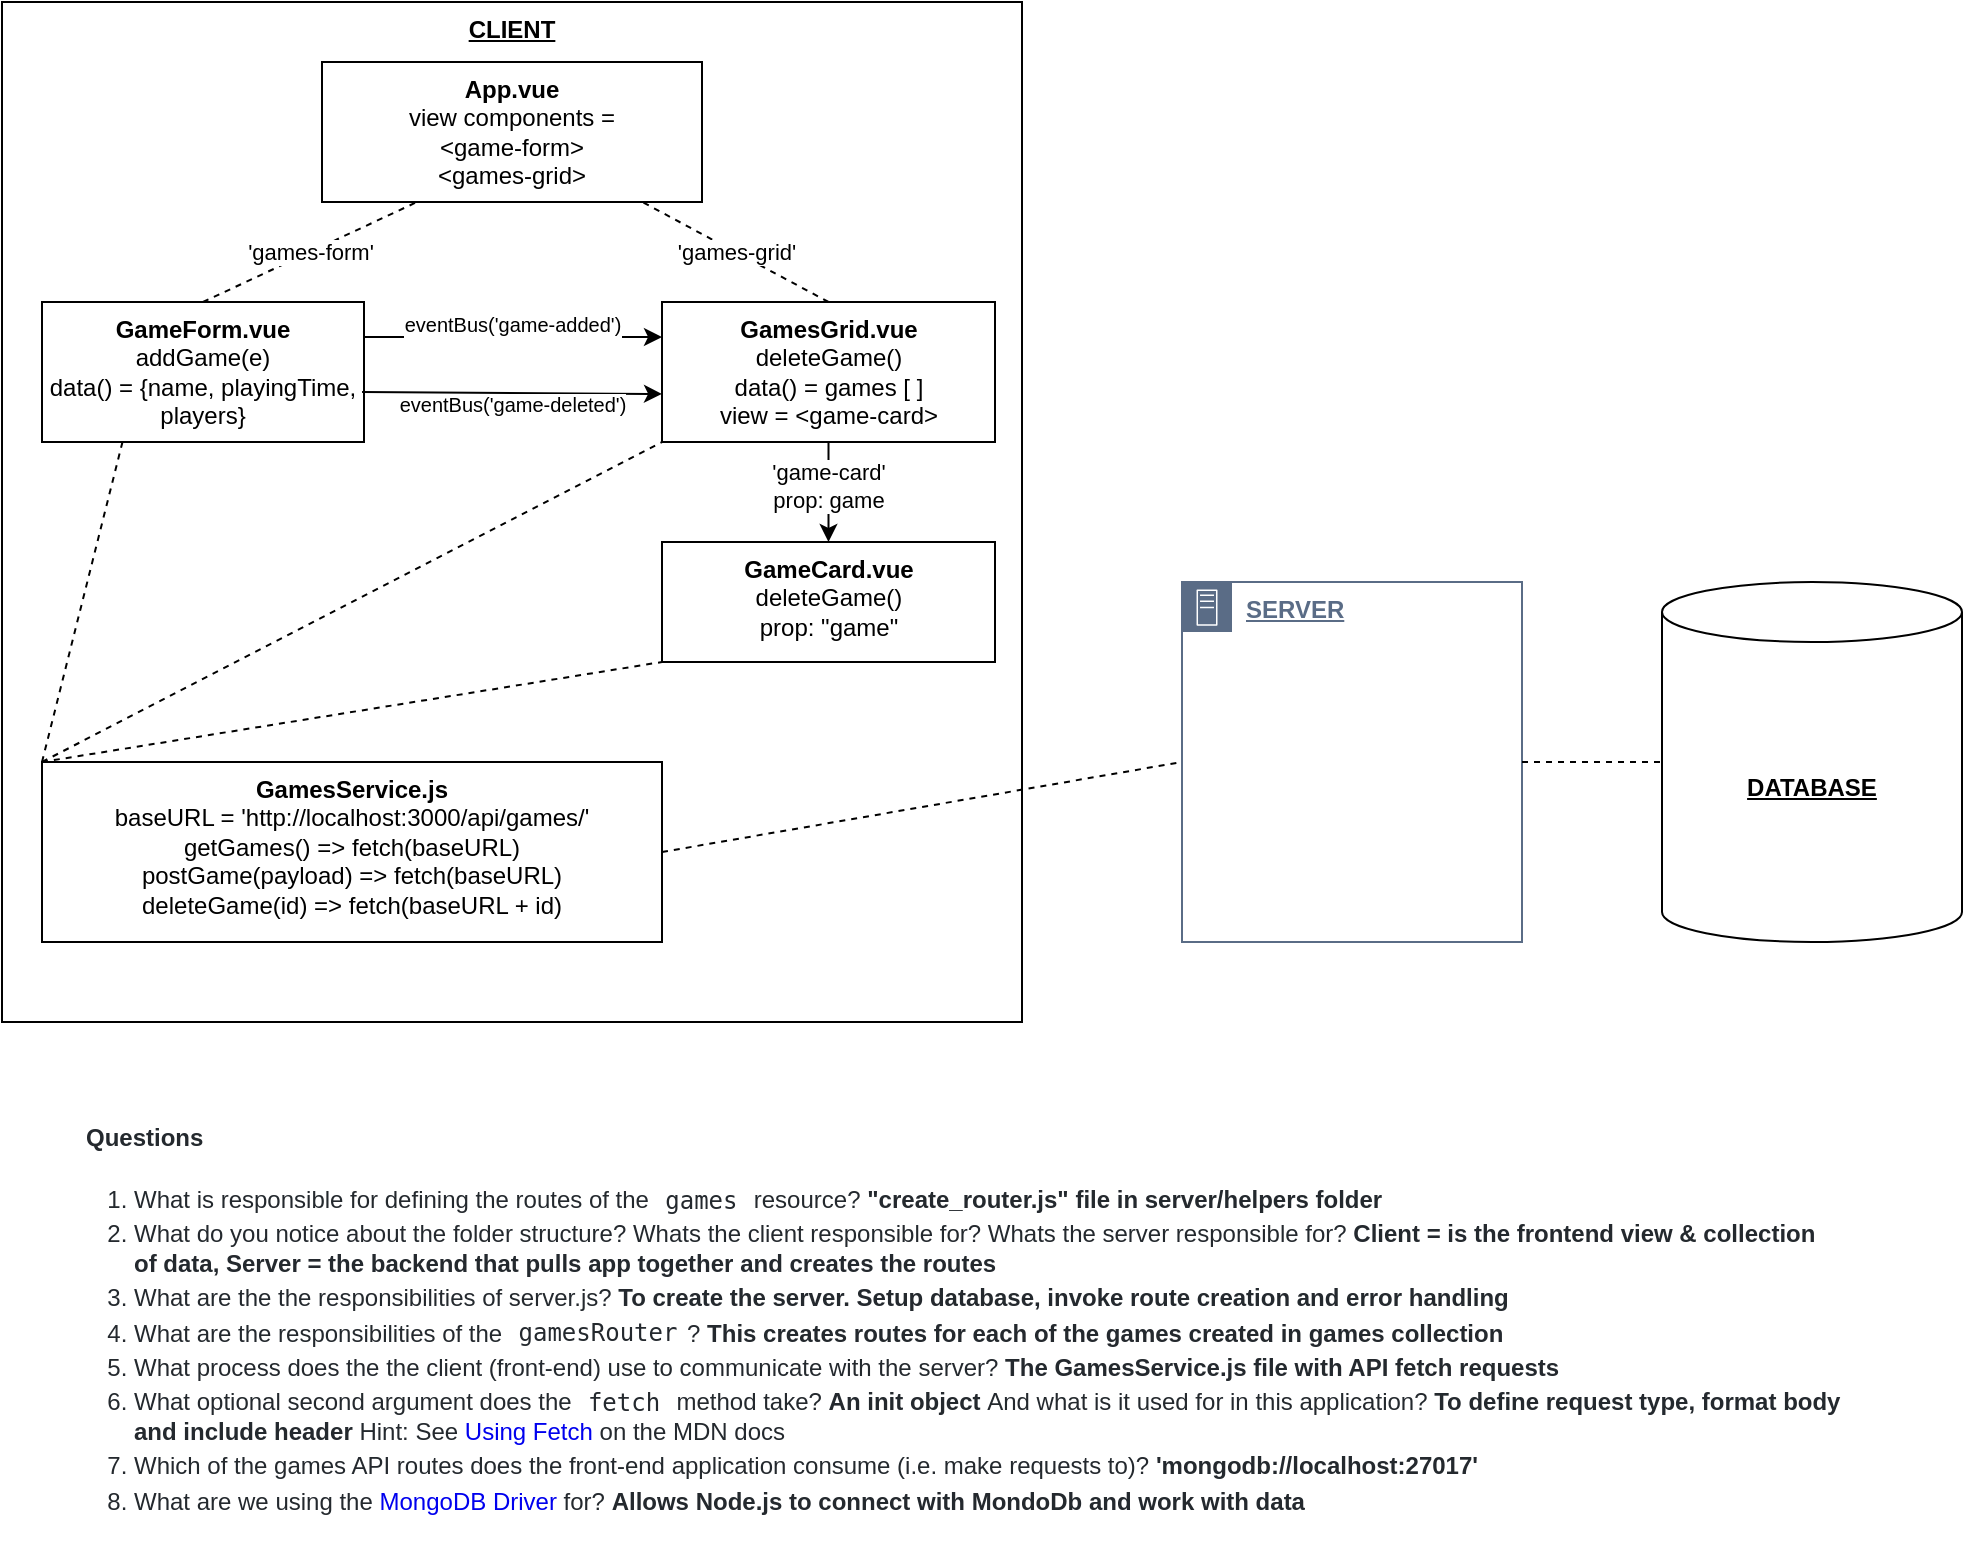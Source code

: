 <mxfile version="14.5.8" type="device"><diagram id="wfbpWMp2EgPoR7d545yY" name="Page-1"><mxGraphModel dx="1143" dy="491" grid="1" gridSize="10" guides="1" tooltips="1" connect="1" arrows="1" fold="1" page="1" pageScale="1" pageWidth="1654" pageHeight="1169" math="0" shadow="0"><root><mxCell id="0"/><mxCell id="1" parent="0"/><mxCell id="cquG18jTY_fCK1VSxbam-3" value="CLIENT" style="rounded=0;whiteSpace=wrap;html=1;verticalAlign=top;fontStyle=5" vertex="1" parent="1"><mxGeometry x="30" y="210" width="510" height="510" as="geometry"/></mxCell><mxCell id="cquG18jTY_fCK1VSxbam-4" value="&lt;b&gt;&lt;u&gt;DATABASE&lt;/u&gt;&lt;/b&gt;" style="shape=cylinder3;whiteSpace=wrap;html=1;boundedLbl=1;backgroundOutline=1;size=15;" vertex="1" parent="1"><mxGeometry x="860" y="500" width="150" height="180" as="geometry"/></mxCell><mxCell id="cquG18jTY_fCK1VSxbam-5" value="&lt;b&gt;&lt;u&gt;SERVER&lt;/u&gt;&lt;/b&gt;" style="points=[[0,0],[0.25,0],[0.5,0],[0.75,0],[1,0],[1,0.25],[1,0.5],[1,0.75],[1,1],[0.75,1],[0.5,1],[0.25,1],[0,1],[0,0.75],[0,0.5],[0,0.25]];outlineConnect=0;gradientColor=none;html=1;whiteSpace=wrap;fontSize=12;fontStyle=0;shape=mxgraph.aws4.group;grIcon=mxgraph.aws4.group_on_premise;strokeColor=#5A6C86;fillColor=#FFFFFF;verticalAlign=top;align=left;spacingLeft=30;fontColor=#5A6C86;dashed=0;" vertex="1" parent="1"><mxGeometry x="620" y="500" width="170" height="180" as="geometry"/></mxCell><mxCell id="cquG18jTY_fCK1VSxbam-6" value="&lt;h3 style=&quot;box-sizing: border-box ; margin-top: 24px ; margin-bottom: 16px ; font-size: 12px ; font-weight: 600 ; line-height: 1.25 ; color: rgb(36 , 41 , 46) ; font-style: normal ; letter-spacing: normal ; text-indent: 0px ; text-transform: none ; word-spacing: 0px ; background-color: rgb(255 , 255 , 255)&quot;&gt;Questions&lt;/h3&gt;&lt;ol style=&quot;box-sizing: border-box ; padding-left: 2em ; margin-top: 0px ; margin-bottom: 16px ; color: rgb(36 , 41 , 46) ; font-size: 12px ; letter-spacing: normal ; text-indent: 0px ; text-transform: none ; word-spacing: 0px ; background-color: rgb(255 , 255 , 255)&quot;&gt;&lt;li style=&quot;box-sizing: border-box ; font-size: 12px&quot;&gt;What is responsible for defining the routes of the&lt;span style=&quot;font-style: normal ; font-weight: 400 ; font-size: 12px&quot;&gt;&amp;nbsp;&lt;/span&gt;&lt;code style=&quot;font-style: normal ; font-weight: 400 ; box-sizing: border-box ; font-size: 12px ; padding: 0.2em 0.4em ; margin: 0px ; border-radius: 6px&quot;&gt;games&lt;/code&gt;&lt;span style=&quot;font-style: normal ; font-weight: 400 ; font-size: 12px&quot;&gt;&amp;nbsp;&lt;/span&gt;resource? &lt;b&gt;&quot;&lt;/b&gt;&lt;b&gt;create_router.js&quot;&amp;nbsp;file in server/helpers folder&lt;/b&gt;&lt;/li&gt;&lt;li style=&quot;font-style: normal ; box-sizing: border-box ; margin-top: 0.25em ; font-size: 12px&quot;&gt;&lt;span style=&quot;font-weight: 400&quot;&gt;What do you notice about the folder structure? Whats the client responsible for? Whats the server responsible for? &lt;/span&gt;&lt;b&gt;Client = is the frontend view &amp;amp; collection of data, Server = the backend that pulls app together and creates the routes&lt;/b&gt;&lt;/li&gt;&lt;li style=&quot;font-style: normal ; box-sizing: border-box ; margin-top: 0.25em ; font-size: 12px&quot;&gt;&lt;span style=&quot;font-weight: 400&quot;&gt;What are the the responsibilities of server.js? &lt;/span&gt;&lt;b&gt;To create the server. Setup database, invoke route creation and error handling&lt;/b&gt;&lt;/li&gt;&lt;li style=&quot;font-style: normal ; box-sizing: border-box ; margin-top: 0.25em ; font-size: 12px&quot;&gt;&lt;span style=&quot;font-weight: 400&quot;&gt;What are the responsibilities of the&lt;span style=&quot;font-size: 12px&quot;&gt;&amp;nbsp;&lt;/span&gt;&lt;code style=&quot;box-sizing: border-box ; font-size: 12px ; padding: 0.2em 0.4em ; margin: 0px ; border-radius: 6px&quot;&gt;gamesRouter&lt;/code&gt;? &lt;/span&gt;&lt;b&gt;This creates routes for each of the games created in games collection&lt;/b&gt;&lt;/li&gt;&lt;li style=&quot;font-style: normal ; box-sizing: border-box ; margin-top: 0.25em ; font-size: 12px&quot;&gt;&lt;span style=&quot;font-weight: 400&quot;&gt;What process does the the client (front-end) use to communicate with the server?&lt;/span&gt;&lt;b&gt; The GamesService.js file with API fetch requests&lt;/b&gt;&lt;/li&gt;&lt;li style=&quot;font-style: normal ; box-sizing: border-box ; margin-top: 0.25em ; font-size: 12px&quot;&gt;&lt;span style=&quot;font-weight: 400&quot;&gt;What optional second argument does the&lt;span style=&quot;font-size: 12px&quot;&gt;&amp;nbsp;&lt;/span&gt;&lt;code style=&quot;box-sizing: border-box ; font-size: 12px ; padding: 0.2em 0.4em ; margin: 0px ; border-radius: 6px&quot;&gt;fetch&lt;/code&gt;&lt;span style=&quot;font-size: 12px&quot;&gt;&amp;nbsp;&lt;/span&gt;method take? &lt;/span&gt;&lt;b&gt;An init object &lt;/b&gt;And what is it used for in this application? &lt;b&gt;To define request type, format body and include header&lt;/b&gt; Hint: See&lt;span style=&quot;font-weight: 400 ; font-size: 12px&quot;&gt;&amp;nbsp;&lt;/span&gt;&lt;a href=&quot;https://developer.mozilla.org/en-US/docs/Web/API/Fetch_API/Using_Fetch&quot; style=&quot;font-weight: 400 ; box-sizing: border-box ; text-decoration: none ; font-size: 12px&quot;&gt;Using Fetch&lt;/a&gt;&lt;span style=&quot;font-weight: 400 ; font-size: 12px&quot;&gt;&amp;nbsp;&lt;/span&gt;on the MDN docs&lt;/li&gt;&lt;li style=&quot;font-style: normal ; box-sizing: border-box ; margin-top: 0.25em ; font-size: 12px&quot;&gt;&lt;span style=&quot;font-weight: 400&quot;&gt;Which of the games API routes does the front-end application consume (i.e. make requests to)? &lt;/span&gt;&lt;b&gt;'mongodb://localhost:27017'&lt;/b&gt;&lt;/li&gt;&lt;li style=&quot;font-style: normal ; box-sizing: border-box ; margin-top: 0.25em ; font-size: 12px&quot;&gt;&lt;span style=&quot;font-weight: 400&quot;&gt;What are we using the&lt;span style=&quot;font-size: 12px&quot;&gt;&amp;nbsp;&lt;/span&gt;&lt;a href=&quot;http://mongodb.github.io/node-mongodb-native/&quot; style=&quot;box-sizing: border-box ; text-decoration: none ; font-size: 12px&quot;&gt;MongoDB Driver&lt;/a&gt;&lt;span style=&quot;font-size: 12px&quot;&gt;&amp;nbsp;&lt;/span&gt;for? &lt;/span&gt;&lt;b&gt;Allows Node.js to connect with MondoDb and work with data&lt;/b&gt;&lt;/li&gt;&lt;/ol&gt;" style="text;whiteSpace=wrap;html=1;fillColor=#FFFFFF;fontSize=12;" vertex="1" parent="1"><mxGeometry x="70" y="740" width="880" height="200" as="geometry"/></mxCell><mxCell id="cquG18jTY_fCK1VSxbam-7" value="App.vue&lt;br&gt;&lt;span style=&quot;font-weight: normal&quot;&gt;view components = &lt;br&gt;&amp;lt;game-form&amp;gt;&lt;br&gt;&lt;/span&gt;&lt;span style=&quot;font-weight: normal&quot;&gt;&amp;lt;games-grid&amp;gt;&lt;/span&gt;" style="rounded=0;whiteSpace=wrap;html=1;fillColor=#FFFFFF;verticalAlign=top;fontStyle=1;align=center;" vertex="1" parent="1"><mxGeometry x="190" y="240" width="190" height="70" as="geometry"/></mxCell><mxCell id="cquG18jTY_fCK1VSxbam-8" value="GameForm.vue&lt;br&gt;&lt;span style=&quot;font-weight: 400&quot;&gt;addGame(e)&lt;br&gt;data() = {name, playingTime, players}&lt;br&gt;&lt;/span&gt;" style="rounded=0;whiteSpace=wrap;html=1;fillColor=#FFFFFF;verticalAlign=top;fontStyle=1;align=center;" vertex="1" parent="1"><mxGeometry x="50" y="360" width="161" height="70" as="geometry"/></mxCell><mxCell id="cquG18jTY_fCK1VSxbam-9" value="GamesGrid.vue&lt;br&gt;&lt;span style=&quot;font-weight: normal&quot;&gt;deleteGame()&lt;br&gt;data() = games [ ]&lt;br&gt;view = &amp;lt;game-card&amp;gt;&lt;br&gt;&lt;/span&gt;" style="rounded=0;whiteSpace=wrap;html=1;fillColor=#FFFFFF;verticalAlign=top;fontStyle=1;align=center;" vertex="1" parent="1"><mxGeometry x="360" y="360" width="166.5" height="70" as="geometry"/></mxCell><mxCell id="cquG18jTY_fCK1VSxbam-10" value="GameCard.vue&lt;br&gt;&lt;span style=&quot;font-weight: normal&quot;&gt;deleteGame()&lt;br&gt;&lt;/span&gt;&lt;span style=&quot;font-weight: 400&quot;&gt;prop: &quot;game&quot;&lt;/span&gt;&lt;span style=&quot;font-weight: normal&quot;&gt;&lt;br&gt;&lt;/span&gt;" style="rounded=0;whiteSpace=wrap;html=1;fillColor=#FFFFFF;verticalAlign=top;fontStyle=1;align=center;" vertex="1" parent="1"><mxGeometry x="360" y="480" width="166.5" height="60" as="geometry"/></mxCell><mxCell id="cquG18jTY_fCK1VSxbam-11" value="'games-form'" style="endArrow=none;dashed=1;html=1;fontSize=11;entryX=0.25;entryY=1;entryDx=0;entryDy=0;exitX=0.5;exitY=0;exitDx=0;exitDy=0;" edge="1" parent="1" source="cquG18jTY_fCK1VSxbam-8" target="cquG18jTY_fCK1VSxbam-7"><mxGeometry width="50" height="50" relative="1" as="geometry"><mxPoint x="360" y="470" as="sourcePoint"/><mxPoint x="410" y="420" as="targetPoint"/></mxGeometry></mxCell><mxCell id="cquG18jTY_fCK1VSxbam-12" value="'games-grid'" style="endArrow=none;dashed=1;html=1;fontSize=11;exitX=0.5;exitY=0;exitDx=0;exitDy=0;" edge="1" parent="1" source="cquG18jTY_fCK1VSxbam-9" target="cquG18jTY_fCK1VSxbam-7"><mxGeometry width="50" height="50" relative="1" as="geometry"><mxPoint x="360" y="470" as="sourcePoint"/><mxPoint x="410" y="420" as="targetPoint"/></mxGeometry></mxCell><mxCell id="cquG18jTY_fCK1VSxbam-13" value="eventBus('game-deleted')" style="endArrow=classic;html=1;fontSize=10;exitX=0.994;exitY=0.643;exitDx=0;exitDy=0;entryX=0;entryY=0.657;entryDx=0;entryDy=0;exitPerimeter=0;entryPerimeter=0;" edge="1" parent="1" source="cquG18jTY_fCK1VSxbam-8" target="cquG18jTY_fCK1VSxbam-9"><mxGeometry x="-0.003" y="-6" width="50" height="50" relative="1" as="geometry"><mxPoint x="360" y="470" as="sourcePoint"/><mxPoint x="410" y="420" as="targetPoint"/><mxPoint as="offset"/></mxGeometry></mxCell><mxCell id="cquG18jTY_fCK1VSxbam-14" value="eventBus('game-added')" style="endArrow=classic;html=1;fontSize=10;exitX=1;exitY=0.25;exitDx=0;exitDy=0;entryX=0;entryY=0.25;entryDx=0;entryDy=0;" edge="1" parent="1" source="cquG18jTY_fCK1VSxbam-8" target="cquG18jTY_fCK1VSxbam-9"><mxGeometry x="-0.008" y="8" width="50" height="50" relative="1" as="geometry"><mxPoint x="337.25" y="411" as="sourcePoint"/><mxPoint x="275" y="460" as="targetPoint"/><mxPoint y="1" as="offset"/></mxGeometry></mxCell><mxCell id="cquG18jTY_fCK1VSxbam-15" value="GamesService.js&lt;br&gt;&lt;span style=&quot;font-weight: normal&quot;&gt;baseURL = 'http://localhost:3000/api/games/'&lt;br&gt;getGames() =&amp;gt; fetch(baseURL)&lt;br&gt;postGame(payload) =&amp;gt; fetch(baseURL)&lt;br&gt;deleteGame(id) =&amp;gt; fetch(baseURL + id)&lt;br&gt;&lt;/span&gt;" style="rounded=0;whiteSpace=wrap;html=1;fillColor=#FFFFFF;verticalAlign=top;fontStyle=1;align=center;" vertex="1" parent="1"><mxGeometry x="50" y="590" width="310" height="90" as="geometry"/></mxCell><mxCell id="cquG18jTY_fCK1VSxbam-17" value="" style="endArrow=none;dashed=1;html=1;fontSize=11;exitX=0;exitY=0;exitDx=0;exitDy=0;entryX=0.25;entryY=1;entryDx=0;entryDy=0;" edge="1" parent="1" source="cquG18jTY_fCK1VSxbam-15" target="cquG18jTY_fCK1VSxbam-8"><mxGeometry width="50" height="50" relative="1" as="geometry"><mxPoint x="360" y="470" as="sourcePoint"/><mxPoint x="410" y="420" as="targetPoint"/></mxGeometry></mxCell><mxCell id="cquG18jTY_fCK1VSxbam-18" value="" style="endArrow=none;dashed=1;html=1;fontSize=11;entryX=0;entryY=1;entryDx=0;entryDy=0;exitX=0;exitY=0;exitDx=0;exitDy=0;" edge="1" parent="1" source="cquG18jTY_fCK1VSxbam-15" target="cquG18jTY_fCK1VSxbam-9"><mxGeometry width="50" height="50" relative="1" as="geometry"><mxPoint x="50" y="560" as="sourcePoint"/><mxPoint x="110.25" y="420" as="targetPoint"/></mxGeometry></mxCell><mxCell id="cquG18jTY_fCK1VSxbam-19" value="" style="endArrow=none;dashed=1;html=1;fontSize=11;entryX=0;entryY=1;entryDx=0;entryDy=0;exitX=0;exitY=0;exitDx=0;exitDy=0;" edge="1" parent="1" source="cquG18jTY_fCK1VSxbam-15" target="cquG18jTY_fCK1VSxbam-10"><mxGeometry width="50" height="50" relative="1" as="geometry"><mxPoint x="50" y="560" as="sourcePoint"/><mxPoint x="120.25" y="430" as="targetPoint"/></mxGeometry></mxCell><mxCell id="cquG18jTY_fCK1VSxbam-20" value="'game-card'&lt;br&gt;prop: game" style="endArrow=classic;html=1;fontSize=11;exitX=0.5;exitY=1;exitDx=0;exitDy=0;entryX=0.5;entryY=0;entryDx=0;entryDy=0;" edge="1" parent="1" source="cquG18jTY_fCK1VSxbam-9" target="cquG18jTY_fCK1VSxbam-10"><mxGeometry x="-0.143" width="50" height="50" relative="1" as="geometry"><mxPoint x="221" y="367.5" as="sourcePoint"/><mxPoint x="370" y="367.5" as="targetPoint"/><mxPoint as="offset"/></mxGeometry></mxCell><mxCell id="cquG18jTY_fCK1VSxbam-21" value="" style="endArrow=none;dashed=1;html=1;fontSize=11;entryX=0;entryY=0.5;entryDx=0;entryDy=0;exitX=1;exitY=0.5;exitDx=0;exitDy=0;" edge="1" parent="1" source="cquG18jTY_fCK1VSxbam-15" target="cquG18jTY_fCK1VSxbam-5"><mxGeometry width="50" height="50" relative="1" as="geometry"><mxPoint x="60.0" y="600" as="sourcePoint"/><mxPoint x="370" y="550" as="targetPoint"/></mxGeometry></mxCell><mxCell id="cquG18jTY_fCK1VSxbam-22" value="" style="endArrow=none;dashed=1;html=1;fontSize=11;entryX=0;entryY=0.5;entryDx=0;entryDy=0;exitX=1;exitY=0.5;exitDx=0;exitDy=0;entryPerimeter=0;" edge="1" parent="1" source="cquG18jTY_fCK1VSxbam-5" target="cquG18jTY_fCK1VSxbam-4"><mxGeometry width="50" height="50" relative="1" as="geometry"><mxPoint x="370" y="645" as="sourcePoint"/><mxPoint x="630" y="600" as="targetPoint"/></mxGeometry></mxCell></root></mxGraphModel></diagram></mxfile>